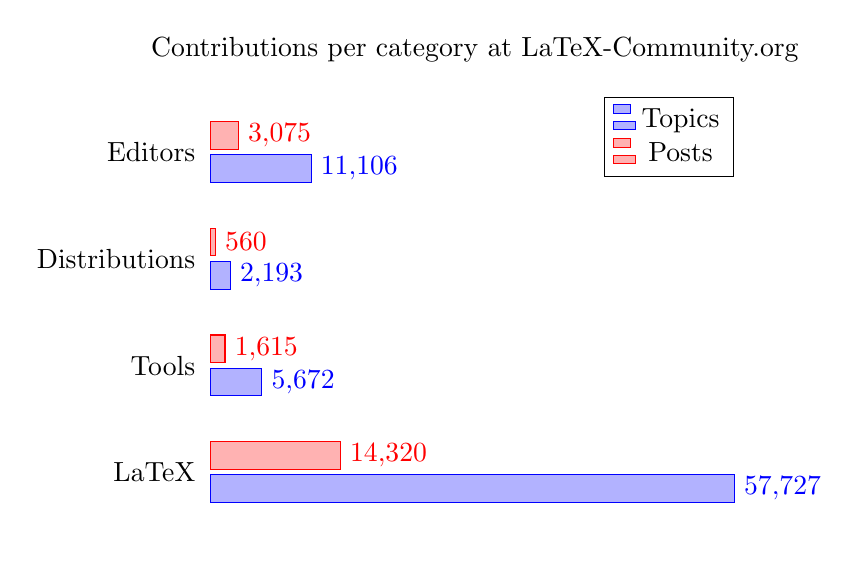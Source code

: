 \begin{tikzpicture}
  \begin{axis}[title  = Contributions per category
                          at LaTeX-Community.org,
    xbar,
    y axis line style = { opacity = 0 },
    axis x line       = none,
    tickwidth         = 0pt,
    enlarge y limits  = 0.2,
    enlarge x limits  = 0.02,
    symbolic y coords = {LaTeX, Tools, Distributions, Editors},
    nodes near coords,
  ]
  \addplot coordinates { (57727,LaTeX)         (5672,Tools)
                         (2193,Distributions)  (11106,Editors) };
  \addplot coordinates { (14320,LaTeX)         (1615,Tools)
                         (560,Distributions)   (3075,Editors)  };
  \legend{Topics, Posts}
  \end{axis}
\end{tikzpicture}